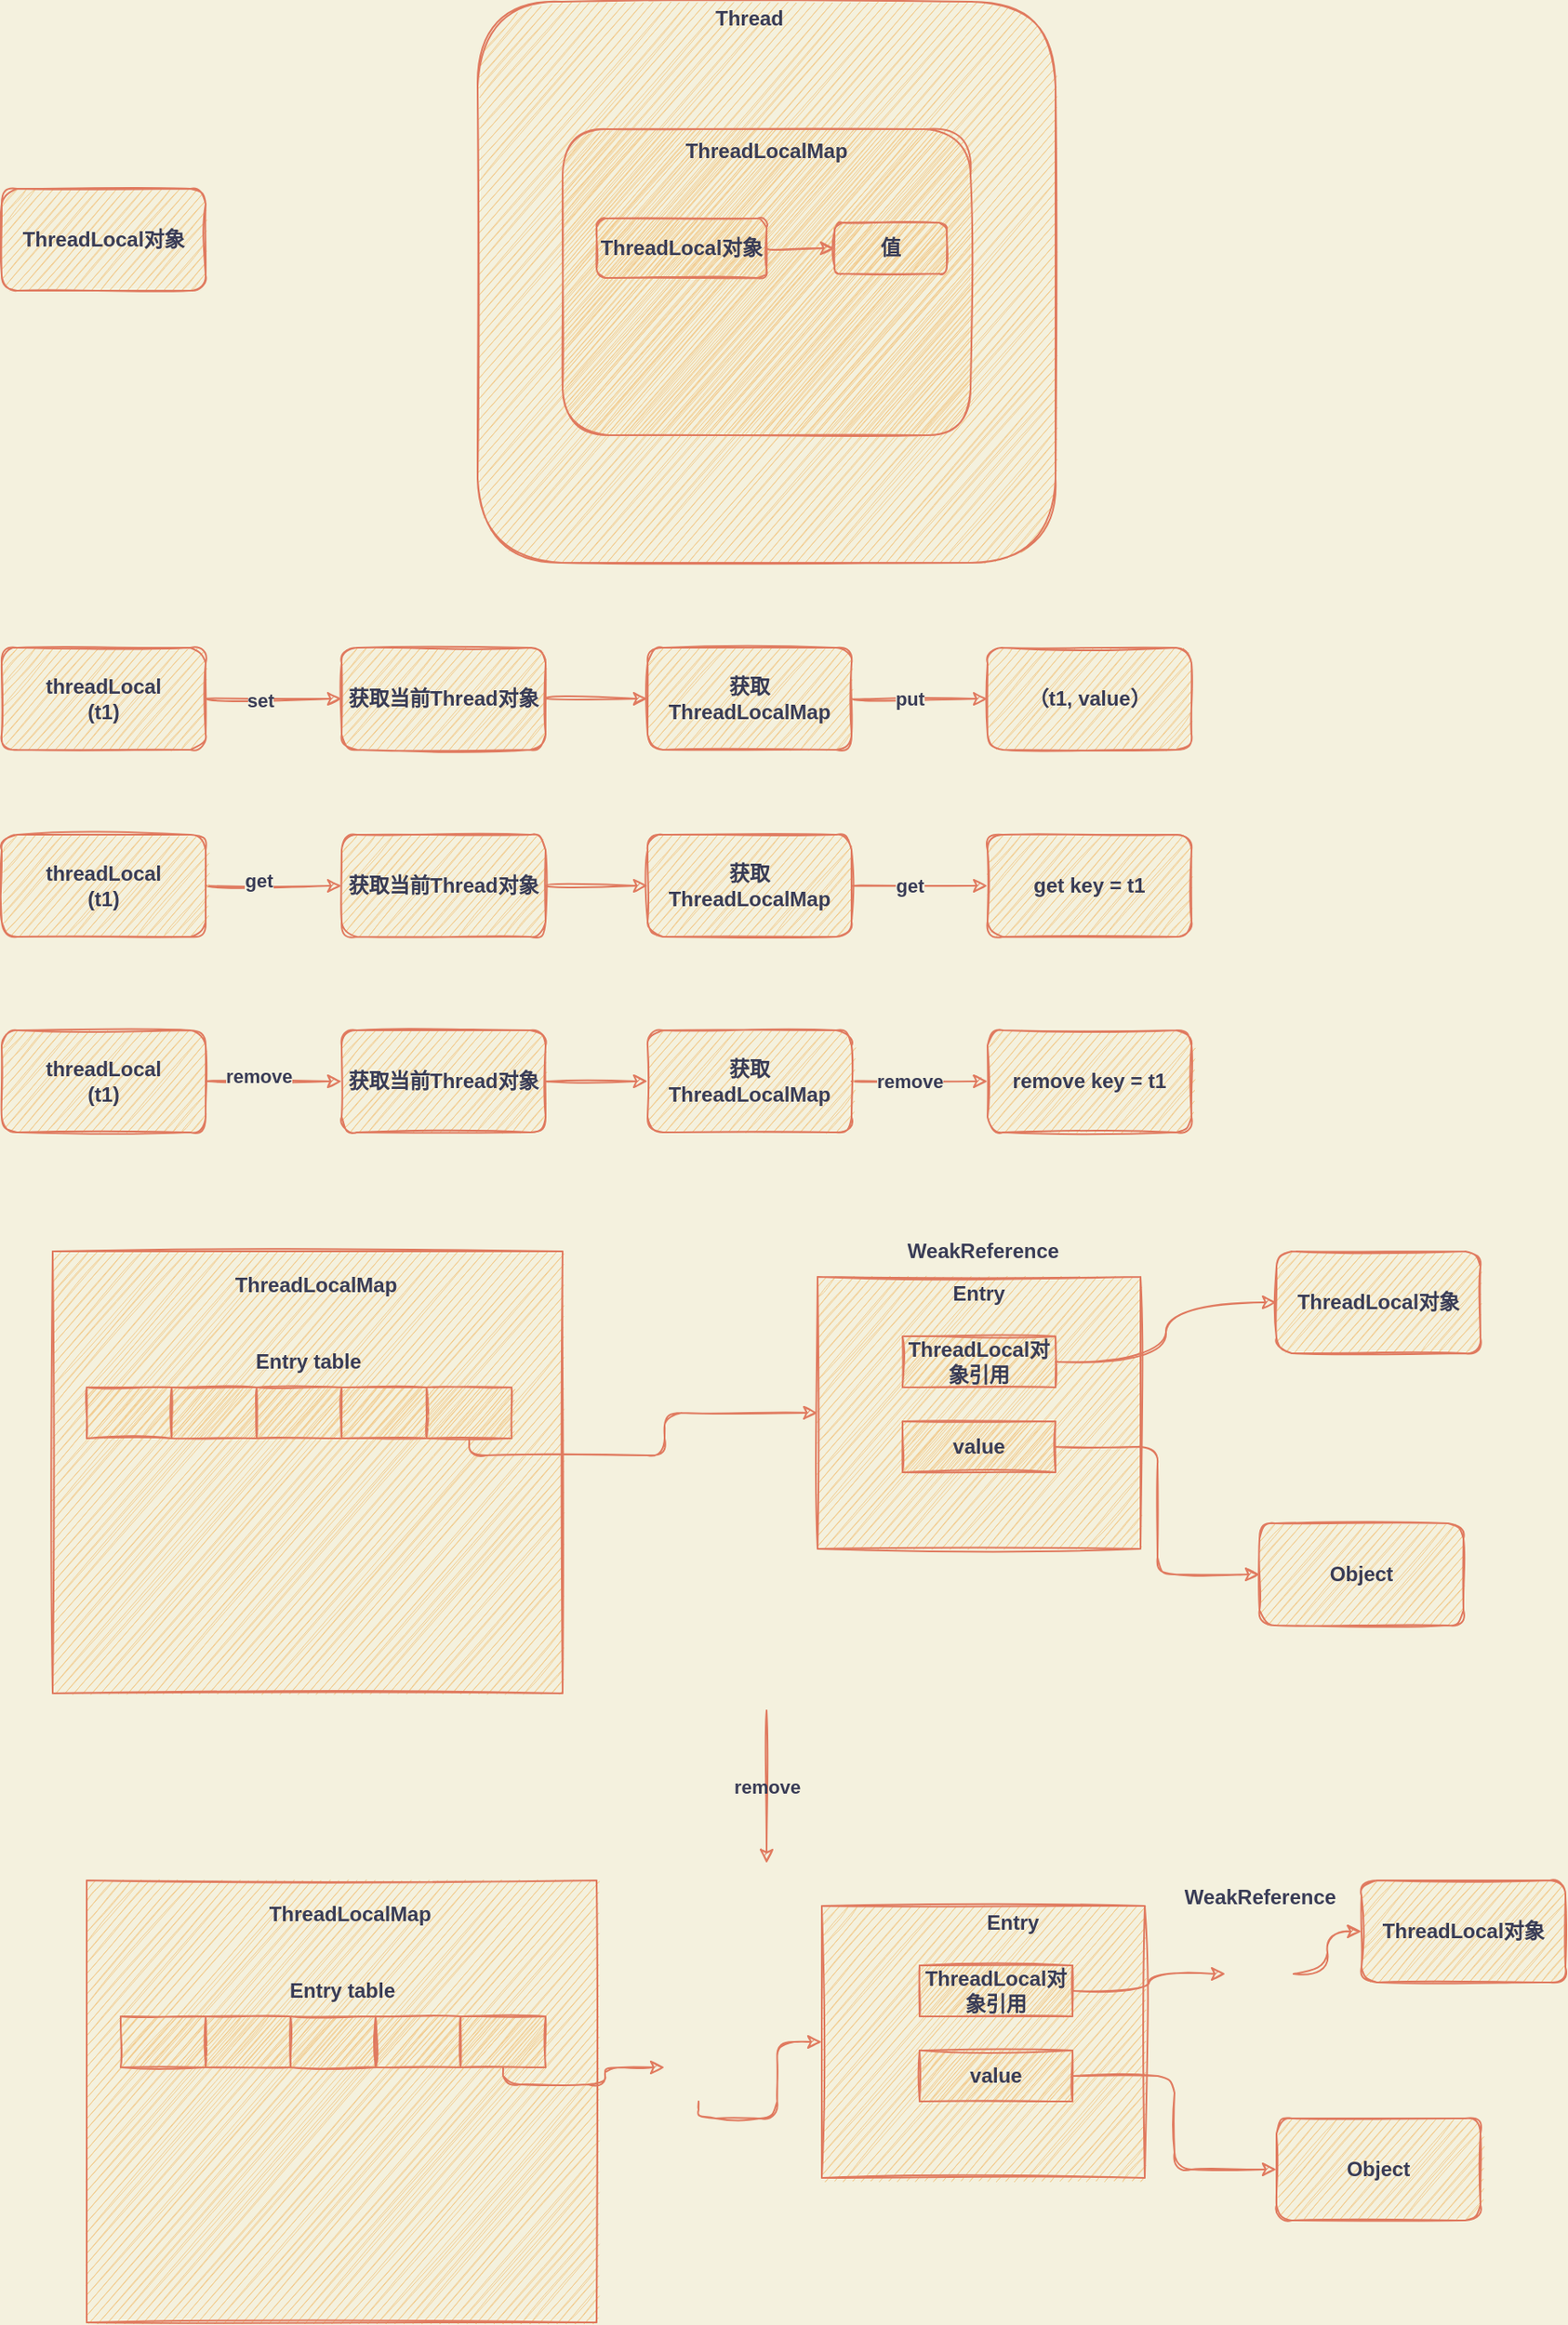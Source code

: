<mxfile version="13.7.3" type="device"><diagram id="HY99P2un9A8ZWi0JJSkA" name="Page-1"><mxGraphModel dx="1026" dy="426" grid="1" gridSize="10" guides="1" tooltips="1" connect="1" arrows="1" fold="1" page="1" pageScale="1" pageWidth="827" pageHeight="1169" background="#F4F1DE" math="0" shadow="0"><root><mxCell id="0"/><mxCell id="1" parent="0"/><mxCell id="rgrF9aq699EjLbJaBEko-1" value="ThreadLocal对象" style="whiteSpace=wrap;html=1;fillColor=#F2CC8F;strokeColor=#E07A5F;fontColor=#393C56;sketch=1;rounded=1;fontStyle=1" vertex="1" parent="1"><mxGeometry x="50" y="145" width="120" height="60" as="geometry"/></mxCell><mxCell id="rgrF9aq699EjLbJaBEko-2" value="" style="whiteSpace=wrap;html=1;fillColor=#F2CC8F;strokeColor=#E07A5F;fontColor=#393C56;sketch=1;rounded=1;fontStyle=1" vertex="1" parent="1"><mxGeometry x="330" y="35" width="340" height="330" as="geometry"/></mxCell><mxCell id="rgrF9aq699EjLbJaBEko-3" value="Thread" style="text;html=1;strokeColor=none;fillColor=none;align=center;verticalAlign=middle;whiteSpace=wrap;fontColor=#393C56;sketch=1;rounded=1;fontStyle=1" vertex="1" parent="1"><mxGeometry x="470" y="35" width="40" height="20" as="geometry"/></mxCell><mxCell id="rgrF9aq699EjLbJaBEko-4" value="" style="whiteSpace=wrap;html=1;fillColor=#F2CC8F;strokeColor=#E07A5F;fontColor=#393C56;sketch=1;rounded=1;fontStyle=1" vertex="1" parent="1"><mxGeometry x="380" y="110" width="240" height="180" as="geometry"/></mxCell><mxCell id="rgrF9aq699EjLbJaBEko-5" value="ThreadLocalMap" style="text;html=1;strokeColor=none;fillColor=none;align=center;verticalAlign=middle;whiteSpace=wrap;fontColor=#393C56;sketch=1;rounded=1;fontStyle=1" vertex="1" parent="1"><mxGeometry x="455" y="110" width="90" height="25" as="geometry"/></mxCell><mxCell id="rgrF9aq699EjLbJaBEko-8" value="" style="edgeStyle=orthogonalEdgeStyle;orthogonalLoop=1;jettySize=auto;html=1;labelBackgroundColor=#F4F1DE;strokeColor=#E07A5F;fontColor=#393C56;sketch=1;curved=1;fontStyle=1" edge="1" parent="1" source="rgrF9aq699EjLbJaBEko-6" target="rgrF9aq699EjLbJaBEko-7"><mxGeometry relative="1" as="geometry"/></mxCell><mxCell id="rgrF9aq699EjLbJaBEko-6" value="ThreadLocal对象" style="whiteSpace=wrap;html=1;fillColor=#F2CC8F;strokeColor=#E07A5F;fontColor=#393C56;sketch=1;rounded=1;fontStyle=1" vertex="1" parent="1"><mxGeometry x="400" y="162.5" width="100" height="35" as="geometry"/></mxCell><mxCell id="rgrF9aq699EjLbJaBEko-7" value="值" style="whiteSpace=wrap;html=1;fillColor=#F2CC8F;strokeColor=#E07A5F;fontColor=#393C56;sketch=1;rounded=1;fontStyle=1" vertex="1" parent="1"><mxGeometry x="540" y="165" width="66" height="30" as="geometry"/></mxCell><mxCell id="rgrF9aq699EjLbJaBEko-11" value="" style="edgeStyle=orthogonalEdgeStyle;orthogonalLoop=1;jettySize=auto;html=1;labelBackgroundColor=#F4F1DE;strokeColor=#E07A5F;fontColor=#393C56;sketch=1;curved=1;fontStyle=1" edge="1" parent="1" source="rgrF9aq699EjLbJaBEko-9" target="rgrF9aq699EjLbJaBEko-10"><mxGeometry relative="1" as="geometry"/></mxCell><mxCell id="rgrF9aq699EjLbJaBEko-12" value="set" style="edgeLabel;html=1;align=center;verticalAlign=middle;resizable=0;points=[];labelBackgroundColor=#F4F1DE;fontColor=#393C56;sketch=1;rounded=1;fontStyle=1" vertex="1" connectable="0" parent="rgrF9aq699EjLbJaBEko-11"><mxGeometry x="-0.2" y="-1" relative="1" as="geometry"><mxPoint as="offset"/></mxGeometry></mxCell><mxCell id="rgrF9aq699EjLbJaBEko-9" value="threadLocal&lt;br&gt;(t1)" style="whiteSpace=wrap;html=1;fillColor=#F2CC8F;strokeColor=#E07A5F;fontColor=#393C56;sketch=1;rounded=1;fontStyle=1" vertex="1" parent="1"><mxGeometry x="50" y="415" width="120" height="60" as="geometry"/></mxCell><mxCell id="rgrF9aq699EjLbJaBEko-14" value="" style="edgeStyle=orthogonalEdgeStyle;orthogonalLoop=1;jettySize=auto;html=1;labelBackgroundColor=#F4F1DE;strokeColor=#E07A5F;fontColor=#393C56;sketch=1;curved=1;fontStyle=1" edge="1" parent="1" source="rgrF9aq699EjLbJaBEko-10" target="rgrF9aq699EjLbJaBEko-13"><mxGeometry relative="1" as="geometry"/></mxCell><mxCell id="rgrF9aq699EjLbJaBEko-10" value="获取当前Thread对象" style="whiteSpace=wrap;html=1;fillColor=#F2CC8F;strokeColor=#E07A5F;fontColor=#393C56;sketch=1;rounded=1;fontStyle=1" vertex="1" parent="1"><mxGeometry x="250" y="415" width="120" height="60" as="geometry"/></mxCell><mxCell id="rgrF9aq699EjLbJaBEko-16" value="" style="edgeStyle=orthogonalEdgeStyle;orthogonalLoop=1;jettySize=auto;html=1;labelBackgroundColor=#F4F1DE;strokeColor=#E07A5F;fontColor=#393C56;sketch=1;curved=1;fontStyle=1" edge="1" parent="1" source="rgrF9aq699EjLbJaBEko-13" target="rgrF9aq699EjLbJaBEko-15"><mxGeometry relative="1" as="geometry"/></mxCell><mxCell id="rgrF9aq699EjLbJaBEko-17" value="put" style="edgeLabel;html=1;align=center;verticalAlign=middle;resizable=0;points=[];labelBackgroundColor=#F4F1DE;fontColor=#393C56;sketch=1;rounded=1;fontStyle=1" vertex="1" connectable="0" parent="rgrF9aq699EjLbJaBEko-16"><mxGeometry x="-0.15" relative="1" as="geometry"><mxPoint as="offset"/></mxGeometry></mxCell><mxCell id="rgrF9aq699EjLbJaBEko-13" value="获取ThreadLocalMap" style="whiteSpace=wrap;html=1;fillColor=#F2CC8F;strokeColor=#E07A5F;fontColor=#393C56;sketch=1;rounded=1;fontStyle=1" vertex="1" parent="1"><mxGeometry x="430" y="415" width="120" height="60" as="geometry"/></mxCell><mxCell id="rgrF9aq699EjLbJaBEko-15" value="（t1, value）" style="whiteSpace=wrap;html=1;fillColor=#F2CC8F;strokeColor=#E07A5F;fontColor=#393C56;sketch=1;rounded=1;fontStyle=1" vertex="1" parent="1"><mxGeometry x="630" y="415" width="120" height="60" as="geometry"/></mxCell><mxCell id="rgrF9aq699EjLbJaBEko-20" value="" style="edgeStyle=orthogonalEdgeStyle;orthogonalLoop=1;jettySize=auto;html=1;labelBackgroundColor=#F4F1DE;strokeColor=#E07A5F;fontColor=#393C56;sketch=1;curved=1;fontStyle=1" edge="1" parent="1" source="rgrF9aq699EjLbJaBEko-18" target="rgrF9aq699EjLbJaBEko-19"><mxGeometry relative="1" as="geometry"/></mxCell><mxCell id="rgrF9aq699EjLbJaBEko-21" value="get" style="edgeLabel;html=1;align=center;verticalAlign=middle;resizable=0;points=[];labelBackgroundColor=#F4F1DE;fontColor=#393C56;sketch=1;rounded=1;fontStyle=1" vertex="1" connectable="0" parent="rgrF9aq699EjLbJaBEko-20"><mxGeometry x="-0.225" y="3" relative="1" as="geometry"><mxPoint as="offset"/></mxGeometry></mxCell><mxCell id="rgrF9aq699EjLbJaBEko-18" value="threadLocal&lt;br&gt;(t1)" style="whiteSpace=wrap;html=1;fillColor=#F2CC8F;strokeColor=#E07A5F;fontColor=#393C56;sketch=1;rounded=1;fontStyle=1" vertex="1" parent="1"><mxGeometry x="50" y="525" width="120" height="60" as="geometry"/></mxCell><mxCell id="rgrF9aq699EjLbJaBEko-23" value="" style="edgeStyle=orthogonalEdgeStyle;orthogonalLoop=1;jettySize=auto;html=1;labelBackgroundColor=#F4F1DE;strokeColor=#E07A5F;fontColor=#393C56;sketch=1;curved=1;fontStyle=1" edge="1" parent="1" source="rgrF9aq699EjLbJaBEko-19" target="rgrF9aq699EjLbJaBEko-22"><mxGeometry relative="1" as="geometry"/></mxCell><mxCell id="rgrF9aq699EjLbJaBEko-19" value="获取当前Thread对象" style="whiteSpace=wrap;html=1;fillColor=#F2CC8F;strokeColor=#E07A5F;fontColor=#393C56;sketch=1;rounded=1;fontStyle=1" vertex="1" parent="1"><mxGeometry x="250" y="525" width="120" height="60" as="geometry"/></mxCell><mxCell id="rgrF9aq699EjLbJaBEko-25" value="" style="edgeStyle=orthogonalEdgeStyle;orthogonalLoop=1;jettySize=auto;html=1;labelBackgroundColor=#F4F1DE;strokeColor=#E07A5F;fontColor=#393C56;sketch=1;curved=1;fontStyle=1" edge="1" parent="1" source="rgrF9aq699EjLbJaBEko-22" target="rgrF9aq699EjLbJaBEko-24"><mxGeometry relative="1" as="geometry"/></mxCell><mxCell id="rgrF9aq699EjLbJaBEko-26" value="get" style="edgeLabel;html=1;align=center;verticalAlign=middle;resizable=0;points=[];labelBackgroundColor=#F4F1DE;fontColor=#393C56;sketch=1;rounded=1;fontStyle=1" vertex="1" connectable="0" parent="rgrF9aq699EjLbJaBEko-25"><mxGeometry x="-0.15" y="-3" relative="1" as="geometry"><mxPoint y="-3" as="offset"/></mxGeometry></mxCell><mxCell id="rgrF9aq699EjLbJaBEko-22" value="获取ThreadLocalMap" style="whiteSpace=wrap;html=1;fillColor=#F2CC8F;strokeColor=#E07A5F;fontColor=#393C56;sketch=1;rounded=1;fontStyle=1" vertex="1" parent="1"><mxGeometry x="430" y="525" width="120" height="60" as="geometry"/></mxCell><mxCell id="rgrF9aq699EjLbJaBEko-24" value="get key = t1" style="whiteSpace=wrap;html=1;fillColor=#F2CC8F;strokeColor=#E07A5F;fontColor=#393C56;sketch=1;rounded=1;fontStyle=1" vertex="1" parent="1"><mxGeometry x="630" y="525" width="120" height="60" as="geometry"/></mxCell><mxCell id="rgrF9aq699EjLbJaBEko-27" value="" style="edgeStyle=orthogonalEdgeStyle;orthogonalLoop=1;jettySize=auto;html=1;labelBackgroundColor=#F4F1DE;strokeColor=#E07A5F;fontColor=#393C56;sketch=1;curved=1;fontStyle=1" edge="1" parent="1" source="rgrF9aq699EjLbJaBEko-29" target="rgrF9aq699EjLbJaBEko-31"><mxGeometry relative="1" as="geometry"/></mxCell><mxCell id="rgrF9aq699EjLbJaBEko-28" value="remove" style="edgeLabel;html=1;align=center;verticalAlign=middle;resizable=0;points=[];labelBackgroundColor=#F4F1DE;fontColor=#393C56;sketch=1;rounded=1;fontStyle=1" vertex="1" connectable="0" parent="rgrF9aq699EjLbJaBEko-27"><mxGeometry x="-0.225" y="3" relative="1" as="geometry"><mxPoint as="offset"/></mxGeometry></mxCell><mxCell id="rgrF9aq699EjLbJaBEko-29" value="threadLocal&lt;br&gt;(t1)" style="whiteSpace=wrap;html=1;fillColor=#F2CC8F;strokeColor=#E07A5F;fontColor=#393C56;sketch=1;rounded=1;fontStyle=1" vertex="1" parent="1"><mxGeometry x="50" y="640" width="120" height="60" as="geometry"/></mxCell><mxCell id="rgrF9aq699EjLbJaBEko-30" value="" style="edgeStyle=orthogonalEdgeStyle;orthogonalLoop=1;jettySize=auto;html=1;labelBackgroundColor=#F4F1DE;strokeColor=#E07A5F;fontColor=#393C56;sketch=1;curved=1;fontStyle=1" edge="1" parent="1" source="rgrF9aq699EjLbJaBEko-31" target="rgrF9aq699EjLbJaBEko-34"><mxGeometry relative="1" as="geometry"/></mxCell><mxCell id="rgrF9aq699EjLbJaBEko-31" value="获取当前Thread对象" style="whiteSpace=wrap;html=1;fillColor=#F2CC8F;strokeColor=#E07A5F;fontColor=#393C56;sketch=1;rounded=1;fontStyle=1" vertex="1" parent="1"><mxGeometry x="250" y="640" width="120" height="60" as="geometry"/></mxCell><mxCell id="rgrF9aq699EjLbJaBEko-32" value="" style="edgeStyle=orthogonalEdgeStyle;orthogonalLoop=1;jettySize=auto;html=1;labelBackgroundColor=#F4F1DE;strokeColor=#E07A5F;fontColor=#393C56;sketch=1;curved=1;fontStyle=1" edge="1" parent="1" source="rgrF9aq699EjLbJaBEko-34" target="rgrF9aq699EjLbJaBEko-35"><mxGeometry relative="1" as="geometry"/></mxCell><mxCell id="rgrF9aq699EjLbJaBEko-33" value="remove" style="edgeLabel;html=1;align=center;verticalAlign=middle;resizable=0;points=[];labelBackgroundColor=#F4F1DE;fontColor=#393C56;sketch=1;rounded=1;fontStyle=1" vertex="1" connectable="0" parent="rgrF9aq699EjLbJaBEko-32"><mxGeometry x="-0.15" y="-3" relative="1" as="geometry"><mxPoint y="-3" as="offset"/></mxGeometry></mxCell><mxCell id="rgrF9aq699EjLbJaBEko-34" value="获取ThreadLocalMap" style="whiteSpace=wrap;html=1;fillColor=#F2CC8F;strokeColor=#E07A5F;fontColor=#393C56;sketch=1;rounded=1;fontStyle=1" vertex="1" parent="1"><mxGeometry x="430" y="640" width="120" height="60" as="geometry"/></mxCell><mxCell id="rgrF9aq699EjLbJaBEko-35" value="remove key = t1" style="whiteSpace=wrap;html=1;fillColor=#F2CC8F;strokeColor=#E07A5F;fontColor=#393C56;sketch=1;rounded=1;fontStyle=1" vertex="1" parent="1"><mxGeometry x="630" y="640" width="120" height="60" as="geometry"/></mxCell><mxCell id="rgrF9aq699EjLbJaBEko-36" value="" style="rounded=0;whiteSpace=wrap;html=1;sketch=1;strokeColor=#E07A5F;fillColor=#F2CC8F;fontColor=#393C56;fontStyle=1" vertex="1" parent="1"><mxGeometry x="80" y="770" width="300" height="260" as="geometry"/></mxCell><mxCell id="rgrF9aq699EjLbJaBEko-37" value="ThreadLocalMap" style="text;html=1;strokeColor=none;fillColor=none;align=center;verticalAlign=middle;whiteSpace=wrap;rounded=0;sketch=1;fontColor=#393C56;fontStyle=1" vertex="1" parent="1"><mxGeometry x="180" y="780" width="110" height="20" as="geometry"/></mxCell><mxCell id="rgrF9aq699EjLbJaBEko-38" value="" style="rounded=0;whiteSpace=wrap;html=1;sketch=1;strokeColor=#E07A5F;fillColor=#F2CC8F;fontColor=#393C56;fontStyle=1" vertex="1" parent="1"><mxGeometry x="100" y="850" width="50" height="30" as="geometry"/></mxCell><mxCell id="rgrF9aq699EjLbJaBEko-39" value="" style="rounded=0;whiteSpace=wrap;html=1;sketch=1;strokeColor=#E07A5F;fillColor=#F2CC8F;fontColor=#393C56;fontStyle=1" vertex="1" parent="1"><mxGeometry x="150" y="850" width="50" height="30" as="geometry"/></mxCell><mxCell id="rgrF9aq699EjLbJaBEko-40" value="" style="rounded=0;whiteSpace=wrap;html=1;sketch=1;strokeColor=#E07A5F;fillColor=#F2CC8F;fontColor=#393C56;fontStyle=1" vertex="1" parent="1"><mxGeometry x="200" y="850" width="50" height="30" as="geometry"/></mxCell><mxCell id="rgrF9aq699EjLbJaBEko-42" value="" style="rounded=0;whiteSpace=wrap;html=1;sketch=1;strokeColor=#E07A5F;fillColor=#F2CC8F;fontColor=#393C56;fontStyle=1" vertex="1" parent="1"><mxGeometry x="250" y="850" width="50" height="30" as="geometry"/></mxCell><mxCell id="rgrF9aq699EjLbJaBEko-43" value="" style="rounded=0;whiteSpace=wrap;html=1;sketch=1;strokeColor=#E07A5F;fillColor=#F2CC8F;fontColor=#393C56;fontStyle=1" vertex="1" parent="1"><mxGeometry x="300" y="850" width="50" height="30" as="geometry"/></mxCell><mxCell id="rgrF9aq699EjLbJaBEko-44" value="Entry table" style="text;html=1;strokeColor=none;fillColor=none;align=center;verticalAlign=middle;whiteSpace=wrap;rounded=0;sketch=1;fontColor=#393C56;fontStyle=1" vertex="1" parent="1"><mxGeometry x="192.5" y="830" width="75" height="10" as="geometry"/></mxCell><mxCell id="rgrF9aq699EjLbJaBEko-45" value="" style="rounded=0;whiteSpace=wrap;html=1;sketch=1;strokeColor=#E07A5F;fillColor=#F2CC8F;fontColor=#393C56;fontStyle=1" vertex="1" parent="1"><mxGeometry x="530" y="785" width="190" height="160" as="geometry"/></mxCell><mxCell id="rgrF9aq699EjLbJaBEko-46" value="Entry" style="text;html=1;strokeColor=none;fillColor=none;align=center;verticalAlign=middle;whiteSpace=wrap;rounded=0;sketch=1;fontColor=#393C56;fontStyle=1" vertex="1" parent="1"><mxGeometry x="605" y="785" width="40" height="20" as="geometry"/></mxCell><mxCell id="rgrF9aq699EjLbJaBEko-51" style="edgeStyle=orthogonalEdgeStyle;curved=1;rounded=1;sketch=1;orthogonalLoop=1;jettySize=auto;html=1;strokeColor=#E07A5F;fillColor=#F2CC8F;fontColor=#393C56;fontStyle=1" edge="1" parent="1" source="rgrF9aq699EjLbJaBEko-47" target="rgrF9aq699EjLbJaBEko-50"><mxGeometry relative="1" as="geometry"/></mxCell><mxCell id="rgrF9aq699EjLbJaBEko-47" value="ThreadLocal对象引用" style="rounded=0;whiteSpace=wrap;html=1;sketch=1;strokeColor=#E07A5F;fillColor=#F2CC8F;fontColor=#393C56;fontStyle=1" vertex="1" parent="1"><mxGeometry x="580" y="820" width="90" height="30" as="geometry"/></mxCell><mxCell id="rgrF9aq699EjLbJaBEko-80" style="edgeStyle=orthogonalEdgeStyle;rounded=1;sketch=1;orthogonalLoop=1;jettySize=auto;html=1;entryX=0;entryY=0.5;entryDx=0;entryDy=0;shadow=0;labelBackgroundColor=none;strokeColor=#E07A5F;fillColor=#F2CC8F;fontColor=#393C56;" edge="1" parent="1" source="rgrF9aq699EjLbJaBEko-49" target="rgrF9aq699EjLbJaBEko-79"><mxGeometry relative="1" as="geometry"/></mxCell><mxCell id="rgrF9aq699EjLbJaBEko-49" value="value" style="rounded=0;whiteSpace=wrap;html=1;sketch=1;strokeColor=#E07A5F;fillColor=#F2CC8F;fontColor=#393C56;fontStyle=1" vertex="1" parent="1"><mxGeometry x="580" y="870" width="90" height="30" as="geometry"/></mxCell><mxCell id="rgrF9aq699EjLbJaBEko-50" value="ThreadLocal对象" style="rounded=1;whiteSpace=wrap;html=1;sketch=1;strokeColor=#E07A5F;fillColor=#F2CC8F;fontColor=#393C56;fontStyle=1" vertex="1" parent="1"><mxGeometry x="800" y="770" width="120" height="60" as="geometry"/></mxCell><mxCell id="rgrF9aq699EjLbJaBEko-52" value="WeakReference" style="text;html=1;strokeColor=none;fillColor=none;align=center;verticalAlign=middle;whiteSpace=wrap;rounded=0;sketch=1;fontColor=#393C56;fontStyle=1" vertex="1" parent="1"><mxGeometry x="580" y="760" width="95" height="20" as="geometry"/></mxCell><mxCell id="rgrF9aq699EjLbJaBEko-53" value="" style="endArrow=classic;html=1;strokeColor=#E07A5F;fillColor=#F2CC8F;fontColor=#393C56;exitX=0.5;exitY=1;exitDx=0;exitDy=0;entryX=0;entryY=0.5;entryDx=0;entryDy=0;sketch=1;edgeStyle=orthogonalEdgeStyle;fontStyle=1" edge="1" parent="1" source="rgrF9aq699EjLbJaBEko-43" target="rgrF9aq699EjLbJaBEko-45"><mxGeometry width="50" height="50" relative="1" as="geometry"><mxPoint x="440" y="910" as="sourcePoint"/><mxPoint x="490" y="860" as="targetPoint"/></mxGeometry></mxCell><mxCell id="rgrF9aq699EjLbJaBEko-55" value="remove" style="endArrow=classic;html=1;strokeColor=#E07A5F;fillColor=#F2CC8F;fontColor=#393C56;sketch=1;shadow=0;labelBackgroundColor=none;fontStyle=1" edge="1" parent="1"><mxGeometry width="50" height="50" relative="1" as="geometry"><mxPoint x="500" y="1040" as="sourcePoint"/><mxPoint x="500" y="1130" as="targetPoint"/></mxGeometry></mxCell><mxCell id="rgrF9aq699EjLbJaBEko-56" value="" style="rounded=0;whiteSpace=wrap;html=1;sketch=1;strokeColor=#E07A5F;fillColor=#F2CC8F;fontColor=#393C56;fontStyle=1" vertex="1" parent="1"><mxGeometry x="100" y="1140" width="300" height="260" as="geometry"/></mxCell><mxCell id="rgrF9aq699EjLbJaBEko-57" value="ThreadLocalMap" style="text;html=1;strokeColor=none;fillColor=none;align=center;verticalAlign=middle;whiteSpace=wrap;rounded=0;sketch=1;fontColor=#393C56;fontStyle=1" vertex="1" parent="1"><mxGeometry x="200" y="1150" width="110" height="20" as="geometry"/></mxCell><mxCell id="rgrF9aq699EjLbJaBEko-58" value="" style="rounded=0;whiteSpace=wrap;html=1;sketch=1;strokeColor=#E07A5F;fillColor=#F2CC8F;fontColor=#393C56;fontStyle=1" vertex="1" parent="1"><mxGeometry x="120" y="1220" width="50" height="30" as="geometry"/></mxCell><mxCell id="rgrF9aq699EjLbJaBEko-59" value="" style="rounded=0;whiteSpace=wrap;html=1;sketch=1;strokeColor=#E07A5F;fillColor=#F2CC8F;fontColor=#393C56;fontStyle=1" vertex="1" parent="1"><mxGeometry x="170" y="1220" width="50" height="30" as="geometry"/></mxCell><mxCell id="rgrF9aq699EjLbJaBEko-60" value="" style="rounded=0;whiteSpace=wrap;html=1;sketch=1;strokeColor=#E07A5F;fillColor=#F2CC8F;fontColor=#393C56;fontStyle=1" vertex="1" parent="1"><mxGeometry x="220" y="1220" width="50" height="30" as="geometry"/></mxCell><mxCell id="rgrF9aq699EjLbJaBEko-61" value="" style="rounded=0;whiteSpace=wrap;html=1;sketch=1;strokeColor=#E07A5F;fillColor=#F2CC8F;fontColor=#393C56;fontStyle=1" vertex="1" parent="1"><mxGeometry x="270" y="1220" width="50" height="30" as="geometry"/></mxCell><mxCell id="rgrF9aq699EjLbJaBEko-62" value="" style="rounded=0;whiteSpace=wrap;html=1;sketch=1;strokeColor=#E07A5F;fillColor=#F2CC8F;fontColor=#393C56;fontStyle=1" vertex="1" parent="1"><mxGeometry x="320" y="1220" width="50" height="30" as="geometry"/></mxCell><mxCell id="rgrF9aq699EjLbJaBEko-63" value="Entry table" style="text;html=1;strokeColor=none;fillColor=none;align=center;verticalAlign=middle;whiteSpace=wrap;rounded=0;sketch=1;fontColor=#393C56;fontStyle=1" vertex="1" parent="1"><mxGeometry x="212.5" y="1200" width="75" height="10" as="geometry"/></mxCell><mxCell id="rgrF9aq699EjLbJaBEko-64" value="" style="rounded=0;whiteSpace=wrap;html=1;sketch=1;strokeColor=#E07A5F;fillColor=#F2CC8F;fontColor=#393C56;fontStyle=1" vertex="1" parent="1"><mxGeometry x="532.5" y="1155" width="190" height="160" as="geometry"/></mxCell><mxCell id="rgrF9aq699EjLbJaBEko-65" value="Entry" style="text;html=1;strokeColor=none;fillColor=none;align=center;verticalAlign=middle;whiteSpace=wrap;rounded=0;sketch=1;fontColor=#393C56;fontStyle=1" vertex="1" parent="1"><mxGeometry x="625" y="1155" width="40" height="20" as="geometry"/></mxCell><mxCell id="rgrF9aq699EjLbJaBEko-66" style="edgeStyle=orthogonalEdgeStyle;curved=1;rounded=1;sketch=1;orthogonalLoop=1;jettySize=auto;html=1;strokeColor=#E07A5F;fillColor=#F2CC8F;fontColor=#393C56;fontStyle=1" edge="1" parent="1" source="rgrF9aq699EjLbJaBEko-77" target="rgrF9aq699EjLbJaBEko-69"><mxGeometry relative="1" as="geometry"/></mxCell><mxCell id="rgrF9aq699EjLbJaBEko-67" value="ThreadLocal对象引用" style="rounded=0;whiteSpace=wrap;html=1;sketch=1;strokeColor=#E07A5F;fillColor=#F2CC8F;fontColor=#393C56;fontStyle=1" vertex="1" parent="1"><mxGeometry x="590" y="1190" width="90" height="30" as="geometry"/></mxCell><mxCell id="rgrF9aq699EjLbJaBEko-82" style="edgeStyle=orthogonalEdgeStyle;rounded=1;sketch=1;orthogonalLoop=1;jettySize=auto;html=1;entryX=0;entryY=0.5;entryDx=0;entryDy=0;shadow=0;labelBackgroundColor=none;strokeColor=#E07A5F;fillColor=#F2CC8F;fontColor=#393C56;" edge="1" parent="1" source="rgrF9aq699EjLbJaBEko-68" target="rgrF9aq699EjLbJaBEko-81"><mxGeometry relative="1" as="geometry"/></mxCell><mxCell id="rgrF9aq699EjLbJaBEko-68" value="value" style="rounded=0;whiteSpace=wrap;html=1;sketch=1;strokeColor=#E07A5F;fillColor=#F2CC8F;fontColor=#393C56;fontStyle=1" vertex="1" parent="1"><mxGeometry x="590" y="1240" width="90" height="30" as="geometry"/></mxCell><mxCell id="rgrF9aq699EjLbJaBEko-69" value="ThreadLocal对象" style="rounded=1;whiteSpace=wrap;html=1;sketch=1;strokeColor=#E07A5F;fillColor=#F2CC8F;fontColor=#393C56;fontStyle=1" vertex="1" parent="1"><mxGeometry x="850" y="1140" width="120" height="60" as="geometry"/></mxCell><mxCell id="rgrF9aq699EjLbJaBEko-70" value="WeakReference" style="text;html=1;strokeColor=none;fillColor=none;align=center;verticalAlign=middle;whiteSpace=wrap;rounded=0;sketch=1;fontColor=#393C56;fontStyle=1" vertex="1" parent="1"><mxGeometry x="742.5" y="1140" width="95" height="20" as="geometry"/></mxCell><mxCell id="rgrF9aq699EjLbJaBEko-71" value="" style="endArrow=classic;html=1;strokeColor=#E07A5F;fillColor=#F2CC8F;fontColor=#393C56;exitX=0.5;exitY=1;exitDx=0;exitDy=0;entryX=0;entryY=0.5;entryDx=0;entryDy=0;sketch=1;edgeStyle=orthogonalEdgeStyle;fontStyle=1" edge="1" parent="1" source="rgrF9aq699EjLbJaBEko-74" target="rgrF9aq699EjLbJaBEko-64"><mxGeometry width="50" height="50" relative="1" as="geometry"><mxPoint x="460" y="1280" as="sourcePoint"/><mxPoint x="510" y="1230" as="targetPoint"/></mxGeometry></mxCell><mxCell id="rgrF9aq699EjLbJaBEko-74" value="" style="shape=image;html=1;verticalAlign=top;verticalLabelPosition=bottom;labelBackgroundColor=#ffffff;imageAspect=0;aspect=fixed;image=https://cdn2.iconfinder.com/data/icons/letters-and-numbers-1/32/lowercase_letter_x_red-128.png;rounded=1;sketch=1;strokeColor=#E07A5F;fillColor=#F2CC8F;fontColor=#393C56;fontStyle=1" vertex="1" parent="1"><mxGeometry x="440" y="1230" width="40" height="40" as="geometry"/></mxCell><mxCell id="rgrF9aq699EjLbJaBEko-76" value="" style="endArrow=classic;html=1;strokeColor=#E07A5F;fillColor=#F2CC8F;fontColor=#393C56;exitX=0.5;exitY=1;exitDx=0;exitDy=0;entryX=0;entryY=0.5;entryDx=0;entryDy=0;sketch=1;edgeStyle=orthogonalEdgeStyle;fontStyle=1" edge="1" parent="1" source="rgrF9aq699EjLbJaBEko-62" target="rgrF9aq699EjLbJaBEko-74"><mxGeometry width="50" height="50" relative="1" as="geometry"><mxPoint x="345" y="1250" as="sourcePoint"/><mxPoint x="550" y="1235" as="targetPoint"/></mxGeometry></mxCell><mxCell id="rgrF9aq699EjLbJaBEko-77" value="" style="shape=image;html=1;verticalAlign=top;verticalLabelPosition=bottom;labelBackgroundColor=#ffffff;imageAspect=0;aspect=fixed;image=https://cdn2.iconfinder.com/data/icons/letters-and-numbers-1/32/lowercase_letter_x_red-128.png;rounded=1;sketch=1;strokeColor=#E07A5F;fillColor=#F2CC8F;fontColor=#393C56;fontStyle=1" vertex="1" parent="1"><mxGeometry x="770" y="1175" width="40" height="40" as="geometry"/></mxCell><mxCell id="rgrF9aq699EjLbJaBEko-78" style="edgeStyle=orthogonalEdgeStyle;curved=1;rounded=1;sketch=1;orthogonalLoop=1;jettySize=auto;html=1;strokeColor=#E07A5F;fillColor=#F2CC8F;fontColor=#393C56;fontStyle=1" edge="1" parent="1" source="rgrF9aq699EjLbJaBEko-67" target="rgrF9aq699EjLbJaBEko-77"><mxGeometry relative="1" as="geometry"><mxPoint x="690" y="1205" as="sourcePoint"/><mxPoint x="820" y="1170" as="targetPoint"/></mxGeometry></mxCell><mxCell id="rgrF9aq699EjLbJaBEko-79" value="Object" style="rounded=1;whiteSpace=wrap;html=1;sketch=1;strokeColor=#E07A5F;fillColor=#F2CC8F;fontColor=#393C56;fontStyle=1" vertex="1" parent="1"><mxGeometry x="790" y="930" width="120" height="60" as="geometry"/></mxCell><mxCell id="rgrF9aq699EjLbJaBEko-81" value="Object" style="rounded=1;whiteSpace=wrap;html=1;sketch=1;strokeColor=#E07A5F;fillColor=#F2CC8F;fontColor=#393C56;fontStyle=1" vertex="1" parent="1"><mxGeometry x="800" y="1280" width="120" height="60" as="geometry"/></mxCell><mxCell id="rgrF9aq699EjLbJaBEko-83" value="" style="shape=image;html=1;verticalAlign=top;verticalLabelPosition=bottom;labelBackgroundColor=#ffffff;imageAspect=0;aspect=fixed;image=https://cdn2.iconfinder.com/data/icons/letters-and-numbers-1/32/lowercase_letter_x_red-128.png;rounded=1;sketch=1;strokeColor=#E07A5F;fillColor=#F2CC8F;fontColor=#393C56;fontStyle=1" vertex="1" parent="1"><mxGeometry x="722.5" y="1275" width="40" height="40" as="geometry"/></mxCell></root></mxGraphModel></diagram></mxfile>